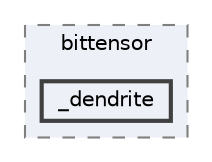 digraph "/Users/macthrasher/bittensor/bittensor/_dendrite"
{
 // LATEX_PDF_SIZE
  bgcolor="transparent";
  edge [fontname=Helvetica,fontsize=10,labelfontname=Helvetica,labelfontsize=10];
  node [fontname=Helvetica,fontsize=10,shape=box,height=0.2,width=0.4];
  compound=true
  subgraph clusterdir_f169d542b9721b111e65b1075befb384 {
    graph [ bgcolor="#edf0f7", pencolor="grey50", label="bittensor", fontname=Helvetica,fontsize=10 style="filled,dashed", URL="dir_f169d542b9721b111e65b1075befb384.html",tooltip=""]
  dir_803f4c833d37889a7cb6fe3c78d59c19 [label="_dendrite", fillcolor="#edf0f7", color="grey25", style="filled,bold", URL="dir_803f4c833d37889a7cb6fe3c78d59c19.html",tooltip=""];
  }
}

